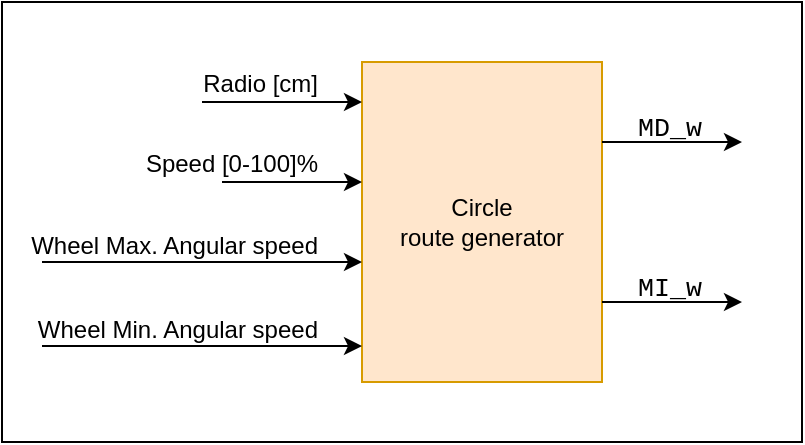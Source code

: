 <mxfile version="18.0.6" type="device"><diagram id="X74k2k5wJdryOSG9X9La" name="Página-1"><mxGraphModel dx="494" dy="309" grid="1" gridSize="10" guides="1" tooltips="1" connect="1" arrows="1" fold="1" page="1" pageScale="1" pageWidth="827" pageHeight="1169" math="0" shadow="0"><root><mxCell id="0"/><mxCell id="1" parent="0"/><mxCell id="0kBh_-7NUAQOAj19H-zi-17" value="" style="rounded=0;whiteSpace=wrap;html=1;" vertex="1" parent="1"><mxGeometry x="160" y="190" width="400" height="220" as="geometry"/></mxCell><mxCell id="0kBh_-7NUAQOAj19H-zi-1" value="Circle&lt;br&gt;route generator" style="rounded=0;whiteSpace=wrap;html=1;fillColor=#ffe6cc;strokeColor=#d79b00;" vertex="1" parent="1"><mxGeometry x="340" y="220" width="120" height="160" as="geometry"/></mxCell><mxCell id="0kBh_-7NUAQOAj19H-zi-2" value="" style="endArrow=classic;html=1;rounded=0;" edge="1" parent="1"><mxGeometry width="50" height="50" relative="1" as="geometry"><mxPoint x="260" y="240" as="sourcePoint"/><mxPoint x="340" y="240" as="targetPoint"/></mxGeometry></mxCell><mxCell id="0kBh_-7NUAQOAj19H-zi-3" value="" style="endArrow=classic;html=1;rounded=0;exitX=0.25;exitY=1;exitDx=0;exitDy=0;" edge="1" parent="1"><mxGeometry width="50" height="50" relative="1" as="geometry"><mxPoint x="270" y="280" as="sourcePoint"/><mxPoint x="340" y="280" as="targetPoint"/></mxGeometry></mxCell><mxCell id="0kBh_-7NUAQOAj19H-zi-4" value="" style="endArrow=classic;html=1;rounded=0;exitX=0.25;exitY=1;exitDx=0;exitDy=0;" edge="1" parent="1"><mxGeometry width="50" height="50" relative="1" as="geometry"><mxPoint x="460" y="260" as="sourcePoint"/><mxPoint x="530" y="260" as="targetPoint"/></mxGeometry></mxCell><mxCell id="0kBh_-7NUAQOAj19H-zi-5" value="" style="endArrow=classic;html=1;rounded=0;exitX=0.25;exitY=1;exitDx=0;exitDy=0;" edge="1" parent="1"><mxGeometry width="50" height="50" relative="1" as="geometry"><mxPoint x="460" y="340" as="sourcePoint"/><mxPoint x="530" y="340" as="targetPoint"/></mxGeometry></mxCell><mxCell id="0kBh_-7NUAQOAj19H-zi-6" value="" style="endArrow=classic;html=1;rounded=0;" edge="1" parent="1"><mxGeometry width="50" height="50" relative="1" as="geometry"><mxPoint x="180" y="320" as="sourcePoint"/><mxPoint x="340" y="320" as="targetPoint"/></mxGeometry></mxCell><mxCell id="0kBh_-7NUAQOAj19H-zi-8" value="Radio [cm]" style="text;html=1;strokeColor=none;fillColor=none;align=right;verticalAlign=middle;whiteSpace=wrap;rounded=0;" vertex="1" parent="1"><mxGeometry x="250" y="226" width="70" height="10" as="geometry"/></mxCell><mxCell id="0kBh_-7NUAQOAj19H-zi-9" value="Speed [0-100]%" style="text;html=1;strokeColor=none;fillColor=none;align=right;verticalAlign=middle;whiteSpace=wrap;rounded=0;" vertex="1" parent="1"><mxGeometry x="230" y="266" width="90" height="10" as="geometry"/></mxCell><mxCell id="0kBh_-7NUAQOAj19H-zi-10" value="Wheel Max. Angular speed" style="text;html=1;strokeColor=none;fillColor=none;align=right;verticalAlign=middle;whiteSpace=wrap;rounded=0;" vertex="1" parent="1"><mxGeometry x="170" y="305.5" width="150" height="12.5" as="geometry"/></mxCell><mxCell id="0kBh_-7NUAQOAj19H-zi-13" value="Wheel Min. Angular speed" style="text;html=1;strokeColor=none;fillColor=none;align=right;verticalAlign=middle;whiteSpace=wrap;rounded=0;" vertex="1" parent="1"><mxGeometry x="170" y="348" width="150" height="11" as="geometry"/></mxCell><mxCell id="0kBh_-7NUAQOAj19H-zi-14" value="" style="endArrow=classic;html=1;rounded=0;" edge="1" parent="1"><mxGeometry width="50" height="50" relative="1" as="geometry"><mxPoint x="180" y="362" as="sourcePoint"/><mxPoint x="340" y="362" as="targetPoint"/></mxGeometry></mxCell><mxCell id="0kBh_-7NUAQOAj19H-zi-15" value="&lt;div style=&quot;padding: 30px; font-size: medium; text-align: start;&quot; class=&quot;rtcContent&quot;&gt;&lt;div style=&quot;font-size: 10pt; font-family: Menlo, Monaco, Consolas, &amp;quot;Courier New&amp;quot;, monospace;&quot; class=&quot;lineNode&quot;&gt;&lt;span style=&quot;&quot;&gt;MD_w&lt;/span&gt;&lt;/div&gt;&lt;/div&gt;" style="text;html=1;strokeColor=none;fillColor=none;align=center;verticalAlign=middle;whiteSpace=wrap;rounded=0;" vertex="1" parent="1"><mxGeometry x="464" y="250" width="60" height="6" as="geometry"/></mxCell><mxCell id="0kBh_-7NUAQOAj19H-zi-16" value="&lt;div style=&quot;padding: 30px; font-size: medium; text-align: start;&quot; class=&quot;rtcContent&quot;&gt;&lt;div style=&quot;font-size: 10pt; font-family: Menlo, Monaco, Consolas, &amp;quot;Courier New&amp;quot;, monospace;&quot; class=&quot;lineNode&quot;&gt;&lt;span style=&quot;&quot;&gt;MI_w&lt;/span&gt;&lt;/div&gt;&lt;/div&gt;" style="text;html=1;strokeColor=none;fillColor=none;align=center;verticalAlign=middle;whiteSpace=wrap;rounded=0;" vertex="1" parent="1"><mxGeometry x="464" y="330" width="60" height="6" as="geometry"/></mxCell></root></mxGraphModel></diagram></mxfile>